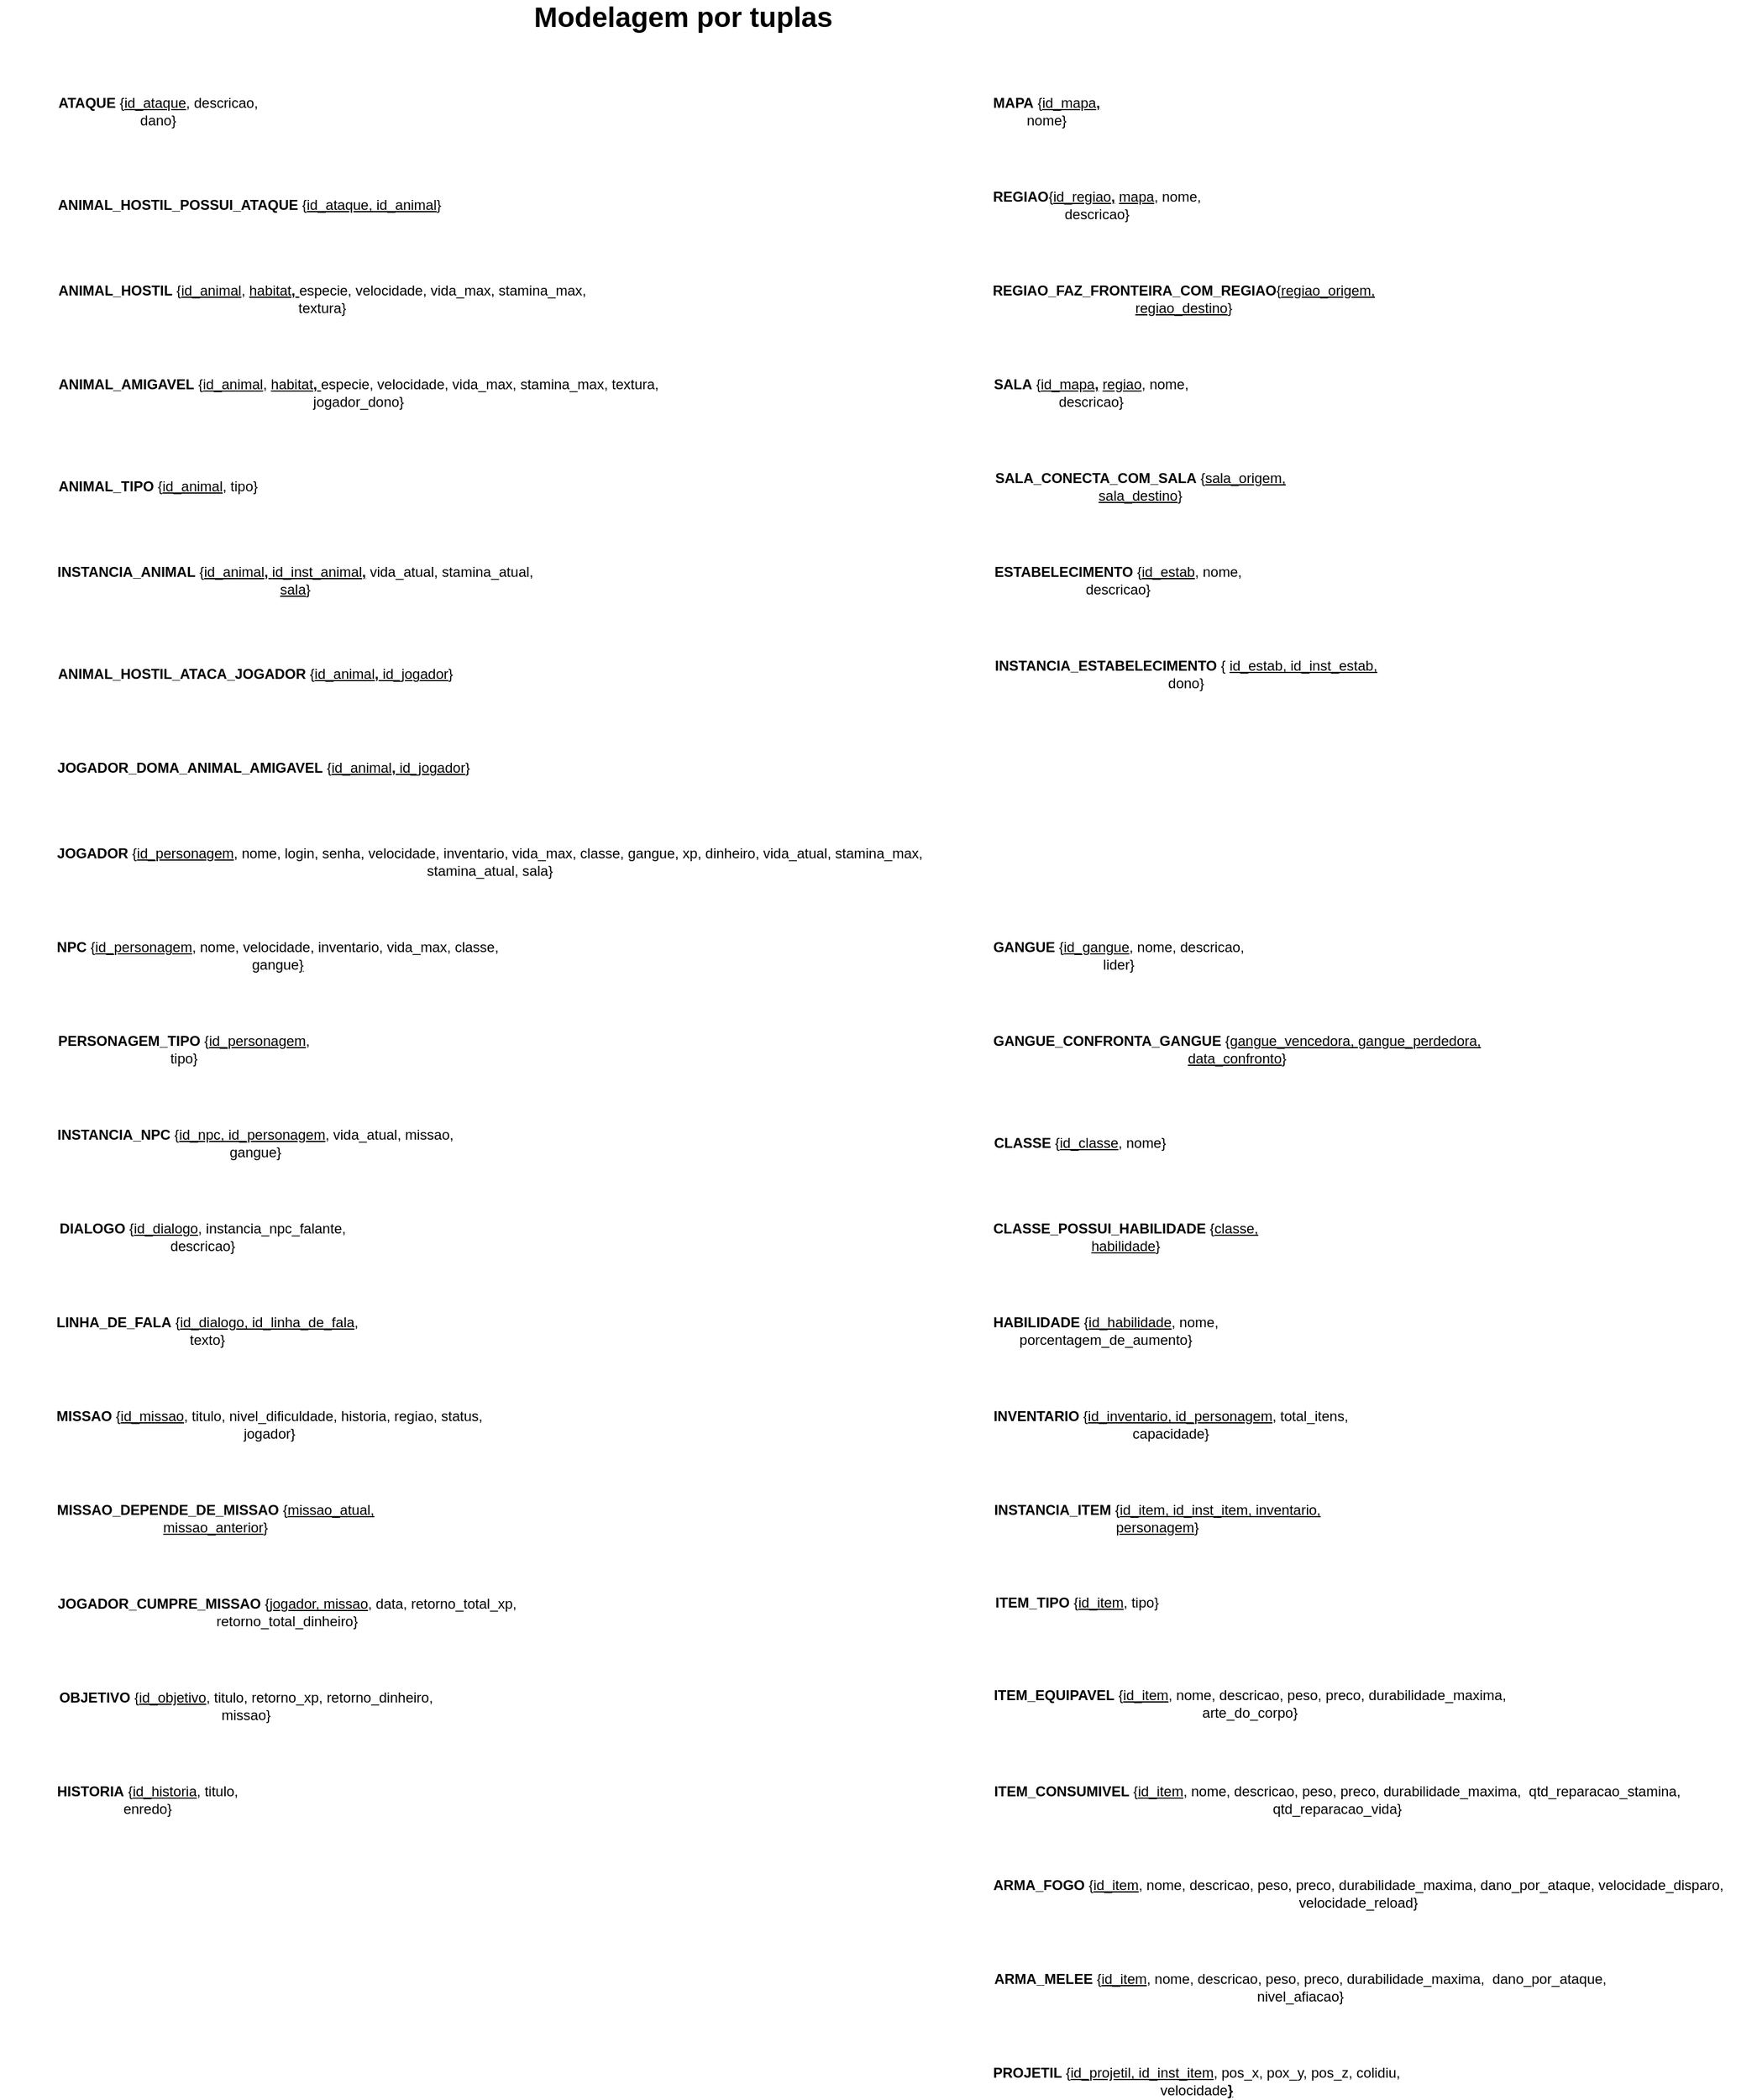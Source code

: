 <mxfile version="24.7.1" type="github">
  <diagram name="Página-1" id="fXSYrHH0r40WF7RT9Ph7">
    <mxGraphModel dx="1068" dy="3462" grid="1" gridSize="10" guides="1" tooltips="1" connect="1" arrows="1" fold="1" page="0" pageScale="1" pageWidth="827" pageHeight="1169" math="0" shadow="0">
      <root>
        <mxCell id="0" />
        <mxCell id="1" parent="0" />
        <mxCell id="FPdHVrewZq1G3l7FEMrT-16" value="&lt;font style=&quot;font-size: 24px;&quot;&gt;&lt;b&gt;Modelagem por tuplas&lt;/b&gt;&lt;/font&gt;" style="text;html=1;align=center;verticalAlign=middle;whiteSpace=wrap;rounded=0;" parent="1" vertex="1">
          <mxGeometry x="910" y="-2030" width="290" height="30" as="geometry" />
        </mxCell>
        <mxCell id="pfpjBua40EjQSp1BOsVJ-1" value="&lt;b&gt;ANIMAL_HOSTIL&amp;nbsp;&lt;/b&gt;{&lt;u&gt;id_animal&lt;/u&gt;, &lt;u&gt;habitat&lt;/u&gt;&lt;b&gt;&lt;u&gt;,&amp;nbsp;&lt;/u&gt;&lt;/b&gt;especie, velocidade, vida_max, stamina_max, textura}" style="text;html=1;align=center;verticalAlign=middle;whiteSpace=wrap;rounded=0;" parent="1" vertex="1">
          <mxGeometry x="512" y="-1790" width="470" height="30" as="geometry" />
        </mxCell>
        <mxCell id="pfpjBua40EjQSp1BOsVJ-2" value="&lt;b&gt;ANIMAL_AMIGAVEL&amp;nbsp;&lt;/b&gt;{&lt;u&gt;id_animal&lt;/u&gt;, &lt;u&gt;habitat&lt;/u&gt;&lt;u style=&quot;font-weight: bold;&quot;&gt;,&amp;nbsp;&lt;/u&gt;especie,&amp;nbsp;velocidade, vida_max, stamina_max, textura, jogador_dono}" style="text;html=1;align=center;verticalAlign=middle;whiteSpace=wrap;rounded=0;" parent="1" vertex="1">
          <mxGeometry x="498" y="-1710" width="560" height="30" as="geometry" />
        </mxCell>
        <mxCell id="pfpjBua40EjQSp1BOsVJ-3" value="&lt;b&gt;ATAQUE&lt;/b&gt;&amp;nbsp;{&lt;u&gt;id_ataque&lt;/u&gt;, descricao, dano}" style="text;align=center;verticalAlign=middle;whiteSpace=wrap;rounded=0;html=1;" parent="1" vertex="1">
          <mxGeometry x="507" y="-1950" width="200" height="30" as="geometry" />
        </mxCell>
        <mxCell id="pfpjBua40EjQSp1BOsVJ-4" value="&lt;b&gt;ANIMAL_HOSTIL_POSSUI_ATAQUE&lt;/b&gt;&amp;nbsp;{&lt;u&gt;id_ataque, id_animal&lt;/u&gt;}" style="text;align=center;verticalAlign=middle;whiteSpace=wrap;rounded=0;html=1;" parent="1" vertex="1">
          <mxGeometry x="520" y="-1870" width="330" height="30" as="geometry" />
        </mxCell>
        <mxCell id="pfpjBua40EjQSp1BOsVJ-9" value="&lt;b&gt;INSTANCIA_ANIMAL&lt;/b&gt;&amp;nbsp;{&lt;u&gt;id_animal&lt;/u&gt;&lt;u style=&quot;font-weight: bold;&quot;&gt;, &lt;/u&gt;&lt;u&gt;id_inst_animal&lt;/u&gt;&lt;u style=&quot;font-weight: bold;&quot;&gt;,&lt;/u&gt; vida_atual, stamina_atual, &lt;u&gt;sala&lt;/u&gt;}" style="text;align=center;verticalAlign=middle;whiteSpace=wrap;rounded=0;html=1;" parent="1" vertex="1">
          <mxGeometry x="514" y="-1550" width="420" height="30" as="geometry" />
        </mxCell>
        <mxCell id="pfpjBua40EjQSp1BOsVJ-10" value="&lt;b&gt;ANIMAL_TIPO&amp;nbsp;&lt;/b&gt;{&lt;u&gt;id_animal&lt;/u&gt;, tipo}" style="text;html=1;align=center;verticalAlign=middle;whiteSpace=wrap;rounded=0;" parent="1" vertex="1">
          <mxGeometry x="517" y="-1630" width="180" height="30" as="geometry" />
        </mxCell>
        <mxCell id="pfpjBua40EjQSp1BOsVJ-12" value="&lt;b&gt;ANIMAL_HOSTIL_ATACA_JOGADOR&lt;/b&gt;&amp;nbsp;{&lt;u&gt;id_animal&lt;/u&gt;&lt;u style=&quot;font-weight: bold;&quot;&gt;, &lt;/u&gt;&lt;u&gt;id_jogador&lt;/u&gt;}" style="text;align=center;verticalAlign=middle;whiteSpace=wrap;rounded=0;html=1;" parent="1" vertex="1">
          <mxGeometry x="520" y="-1470" width="340" height="30" as="geometry" />
        </mxCell>
        <mxCell id="pfpjBua40EjQSp1BOsVJ-13" value="&lt;b&gt;JOGADOR_DOMA_ANIMAL_AMIGAVEL&lt;/b&gt;&amp;nbsp;{&lt;u&gt;id_animal&lt;/u&gt;&lt;u style=&quot;font-weight: bold;&quot;&gt;, &lt;/u&gt;&lt;u&gt;id_jogador&lt;/u&gt;}" style="text;align=center;verticalAlign=middle;whiteSpace=wrap;rounded=0;html=1;" parent="1" vertex="1">
          <mxGeometry x="517" y="-1390" width="360" height="30" as="geometry" />
        </mxCell>
        <mxCell id="pfpjBua40EjQSp1BOsVJ-14" value="&lt;b&gt;REGIAO&lt;/b&gt;{&lt;u&gt;id_regiao&lt;/u&gt;&lt;u style=&quot;font-weight: bold;&quot;&gt;,&lt;/u&gt;&lt;span style=&quot;font-weight: bold;&quot;&gt;&amp;nbsp;&lt;/span&gt;&lt;u&gt;mapa&lt;/u&gt;, nome, descricao}" style="text;align=center;verticalAlign=middle;whiteSpace=wrap;rounded=0;html=1;" parent="1" vertex="1">
          <mxGeometry x="1293" y="-1870" width="230" height="30" as="geometry" />
        </mxCell>
        <mxCell id="pfpjBua40EjQSp1BOsVJ-15" value="&lt;b&gt;MAPA&amp;nbsp;&lt;/b&gt;{&lt;u style=&quot;&quot;&gt;id_mapa&lt;b&gt;,&lt;/b&gt;&lt;/u&gt; nome}" style="text;align=center;verticalAlign=middle;whiteSpace=wrap;rounded=0;html=1;" parent="1" vertex="1">
          <mxGeometry x="1300" y="-1950" width="130" height="30" as="geometry" />
        </mxCell>
        <mxCell id="pfpjBua40EjQSp1BOsVJ-16" value="&lt;b&gt;SALA&amp;nbsp;&lt;/b&gt;{&lt;u style=&quot;&quot;&gt;id_mapa&lt;b&gt;,&lt;/b&gt;&lt;/u&gt;&amp;nbsp;&lt;u&gt;regiao&lt;/u&gt;, nome, descricao}" style="text;align=center;verticalAlign=middle;whiteSpace=wrap;rounded=0;html=1;" parent="1" vertex="1">
          <mxGeometry x="1293" y="-1710" width="220" height="30" as="geometry" />
        </mxCell>
        <mxCell id="pfpjBua40EjQSp1BOsVJ-17" value="&lt;b&gt;REGIAO_FAZ_FRONTEIRA_COM_REGIAO&lt;/b&gt;{&lt;u&gt;regiao_origem, regiao_destino&lt;/u&gt;}" style="text;align=center;verticalAlign=middle;whiteSpace=wrap;rounded=0;html=1;" parent="1" vertex="1">
          <mxGeometry x="1277" y="-1790" width="410" height="30" as="geometry" />
        </mxCell>
        <mxCell id="pfpjBua40EjQSp1BOsVJ-18" value="&lt;b&gt;SALA_CONECTA_COM_SALA&amp;nbsp;&lt;/b&gt;{&lt;u&gt;sala_origem, sala_destino&lt;/u&gt;}" style="text;align=center;verticalAlign=middle;whiteSpace=wrap;rounded=0;html=1;" parent="1" vertex="1">
          <mxGeometry x="1285" y="-1630" width="320" height="30" as="geometry" />
        </mxCell>
        <mxCell id="pfpjBua40EjQSp1BOsVJ-19" value="&lt;b&gt;INSTANCIA_ESTABELECIMENTO&lt;/b&gt;&amp;nbsp;{ &lt;u&gt;id_estab, id_inst_estab,&lt;/u&gt; dono}" style="text;align=center;verticalAlign=middle;whiteSpace=wrap;rounded=0;html=1;" parent="1" vertex="1">
          <mxGeometry x="1304" y="-1470" width="360" height="30" as="geometry" />
        </mxCell>
        <mxCell id="pfpjBua40EjQSp1BOsVJ-20" value="&lt;b&gt;ESTABELECIMENTO&lt;/b&gt;&amp;nbsp;{&lt;u&gt;id_estab&lt;/u&gt;, nome, descricao}" style="text;align=center;verticalAlign=middle;whiteSpace=wrap;rounded=0;html=1;" parent="1" vertex="1">
          <mxGeometry x="1291" y="-1550" width="270" height="30" as="geometry" />
        </mxCell>
        <mxCell id="pfpjBua40EjQSp1BOsVJ-23" value="&lt;b&gt;INSTANCIA_NPC&lt;/b&gt; {&lt;u&gt;id_npc, id_personagem&lt;/u&gt;, vida_atual, missao, gangue}" style="text;align=center;verticalAlign=middle;whiteSpace=wrap;rounded=0;html=1;" parent="1" vertex="1">
          <mxGeometry x="506" y="-1070" width="368" height="30" as="geometry" />
        </mxCell>
        <mxCell id="pfpjBua40EjQSp1BOsVJ-24" value="&lt;div style=&quot;text-align: center;&quot;&gt;&lt;span style=&quot;background-color: initial; text-align: start;&quot;&gt;&lt;b&gt;JOGADOR&lt;/b&gt;&lt;/span&gt;&lt;span style=&quot;background-color: initial; text-wrap: nowrap; color: rgba(0, 0, 0, 0); font-family: monospace; font-size: 0px; text-align: start;&quot;&gt;%3CmxGraphModel%3E%3Croot%3E%3CmxCell%20id%3D%220%22%2F%3E%3CmxCell%20id%3D%221%22%20parent%3D%220%22%2F%3E%3CmxCell%20id%3D%222%22%20value%3D%22%26lt%3Bb%26gt%3BLINHAS_FALA%26lt%3B%2Fb%26gt%3B%26amp%3Bnbsp%3B%7Bid_dialogo(PK)%2C%20id_linha_de_fala(PK)%2C%20texto_fala%7D%22%20style%3D%22text%3Balign%3Dcenter%3BverticalAlign%3Dmiddle%3BwhiteSpace%3Dwrap%3Brounded%3D0%3Bhtml%3D1%3B%22%20vertex%3D%221%22%20parent%3D%221%22%3E%3CmxGeometry%20x%3D%22-282%22%20y%3D%22-1280%22%20width%3D%22352%22%20height%3D%2230%22%20as%3D%22geometry%22%2F%3E%3C%2FmxCell%3E%3C%2Froot%3E%3C%2FmxGraphMo&lt;/span&gt;&lt;span style=&quot;background-color: initial;&quot;&gt;&amp;nbsp;{&lt;u&gt;id_personagem&lt;/u&gt;, nome, login, senha, velocidade, inventario, vida_max, classe, gangue, xp, dinheiro, vida_atual, stamina_max, stamina_atual, sala}&lt;/span&gt;&lt;/div&gt;" style="text;align=center;verticalAlign=middle;whiteSpace=wrap;rounded=0;html=1;" parent="1" vertex="1">
          <mxGeometry x="500" y="-1310" width="780" height="30" as="geometry" />
        </mxCell>
        <mxCell id="pfpjBua40EjQSp1BOsVJ-25" value="&lt;div style=&quot;text-align: center;&quot;&gt;&lt;span style=&quot;background-color: initial; text-align: start;&quot;&gt;&lt;b&gt;NPC&lt;/b&gt;&lt;/span&gt;&lt;span style=&quot;background-color: initial; text-wrap: nowrap; color: rgba(0, 0, 0, 0); font-family: monospace; font-size: 0px; text-align: start;&quot;&gt;%3CmxGraphModel%3E%3Croot%3E%3CmxCell%20id%3D%220%22%2F%3E%3CmxCell%20id%3D%221%22%20parent%3D%220%22%2F%3E%3CmxCell%20id%3D%222%22%20value%3D%22%26lt%3Bb%26gt%3BLINHAS_FALA%26lt%3B%2Fb%26gt%3B%26amp%3Bnbsp%3B%7Bid_dialogo(PK)%2C%20id_linha_de_fala(PK)%2C%20texto_fala%7D%22%20style%3D%22text%3Balign%3Dcenter%3BverticalAlign%3Dmiddle%3BwhiteSpace%3Dwrap%3Brounded%3D0%3Bhtml%3D1%3B%22%20vertex%3D%221%22%20parent%3D%221%22%3E%3CmxGeometry%20x%3D%22-282%22%20y%3D%22-1280%22%20width%3D%22352%22%20height%3D%2230%22%20as%3D%22geometry%22%2F%3E%3C%2FmxCell%3E%3C%2Froot%3E%3C%2FmxGraphMo&lt;/span&gt;&lt;span style=&quot;background-color: initial;&quot;&gt;&amp;nbsp;{&lt;u&gt;id_personagem&lt;/u&gt;, nome, velocidade, inventario, vida_max, classe, gangue&lt;u&gt;}&lt;/u&gt;&lt;/span&gt;&lt;/div&gt;" style="text;align=center;verticalAlign=middle;whiteSpace=wrap;rounded=0;html=1;" parent="1" vertex="1">
          <mxGeometry x="514" y="-1230" width="390" height="30" as="geometry" />
        </mxCell>
        <mxCell id="8w56cwOerDfgHP29hOcv-1" value="&lt;div style=&quot;text-align: center;&quot;&gt;&lt;span style=&quot;background-color: initial; text-align: start;&quot;&gt;&lt;b&gt;PERSONAGEM_TIPO&lt;/b&gt;&lt;/span&gt;&lt;span style=&quot;background-color: initial; text-wrap: nowrap; color: rgba(0, 0, 0, 0); font-family: monospace; font-size: 0px; text-align: start;&quot;&gt;%3CmxGraphModel%3E%3Croot%3E%3CmxCell%20id%3D%220%22%2F%3E%3CmxCell%20id%3D%221%22%20parent%3D%220%22%2F%3E%3CmxCell%20id%3D%222%22%20value%3D%22%26lt%3Bb%26gt%3BLINHAS_FALA%26lt%3B%2Fb%26gt%3B%26amp%3Bnbsp%3B%7Bid_dialogo(PK)%2C%20id_linha_de_fala(PK)%2C%20texto_fala%7D%22%20style%3D%22text%3Balign%3Dcenter%3BverticalAlign%3Dmiddle%3BwhiteSpace%3Dwrap%3Brounded%3D0%3Bhtml%3D1%3B%22%20vertex%3D%221%22%20parent%3D%221%22%3E%3CmxGeometry%20x%3D%22-282%22%20y%3D%22-1280%22%20width%3D%22352%22%20height%3D%2230%22%20as%3D%22geometry%22%2F%3E%3C%2FmxCell%3E%3C%2Froot%3E%3C%2FmxGraphMo&lt;/span&gt;&lt;span style=&quot;background-color: initial;&quot;&gt;&amp;nbsp;{&lt;u&gt;id_personagem&lt;/u&gt;, tipo}&lt;/span&gt;&lt;/div&gt;" style="text;align=center;verticalAlign=middle;whiteSpace=wrap;rounded=0;html=1;" parent="1" vertex="1">
          <mxGeometry x="509" y="-1150" width="240" height="30" as="geometry" />
        </mxCell>
        <mxCell id="8w56cwOerDfgHP29hOcv-2" value="&lt;b&gt;DIALOGO&lt;/b&gt;&amp;nbsp;{&lt;u&gt;id_dialogo&lt;/u&gt;, instancia_npc_falante, descricao}" style="text;align=center;verticalAlign=middle;whiteSpace=wrap;rounded=0;html=1;" parent="1" vertex="1">
          <mxGeometry x="500" y="-990" width="290" height="30" as="geometry" />
        </mxCell>
        <mxCell id="8w56cwOerDfgHP29hOcv-3" value="&lt;b&gt;LINHA_DE_FALA&lt;/b&gt;&amp;nbsp;{&lt;u&gt;id_dialogo, id_linha_de_fala&lt;/u&gt;, texto}" style="text;align=center;verticalAlign=middle;whiteSpace=wrap;rounded=0;html=1;" parent="1" vertex="1">
          <mxGeometry x="504" y="-910" width="290" height="30" as="geometry" />
        </mxCell>
        <mxCell id="8w56cwOerDfgHP29hOcv-4" value="&lt;b&gt;MISSAO&lt;/b&gt;&lt;span style=&quot;color: rgba(0, 0, 0, 0); font-family: monospace; font-size: 0px; text-align: start; text-wrap: nowrap;&quot;&gt;%3CmxGraphModel%3E%3Croot%3E%3CmxCell%20id%3D%220%22%2F%3E%3CmxCell%20id%3D%221%22%20parent%3D%220%22%2F%3E%3CmxCell%20id%3D%222%22%20value%3D%22%26lt%3Bb%26gt%3BLINHAS_FALA%26lt%3B%2Fb%26gt%3B%26amp%3Bnbsp%3B%7Bid_dialogo(PK)%2C%20id_linha_de_fala(PK)%2C%20texto_fala%7D%22%20style%3D%22text%3Balign%3Dcenter%3BverticalAlign%3Dmiddle%3BwhiteSpace%3Dwrap%3Brounded%3D0%3Bhtml%3D1%3B%22%20vertex%3D%221%22%20parent%3D%221%22%3E%3CmxGeometry%20x%3D%22-282%22%20y%3D%22-1280%22%20width%3D%22352%22%20height%3D%2230%22%20as%3D%22geometry%22%2F%3E%3C%2FmxCell%3E%3C%2Froot%3E%3C%2FmxGraphMo&lt;/span&gt;&amp;nbsp;{&lt;u&gt;id_missao&lt;/u&gt;, titulo, nivel_dificuldade, historia, regiao, status, jogador}" style="text;align=center;verticalAlign=middle;whiteSpace=wrap;rounded=0;html=1;" parent="1" vertex="1">
          <mxGeometry x="507" y="-830" width="390" height="30" as="geometry" />
        </mxCell>
        <mxCell id="8w56cwOerDfgHP29hOcv-5" value="&lt;div style=&quot;text-align: center;&quot;&gt;&lt;span style=&quot;background-color: initial; text-align: start;&quot;&gt;&lt;b&gt;HISTORIA&lt;/b&gt;&lt;/span&gt;&lt;span style=&quot;background-color: initial; text-wrap: nowrap; color: rgba(0, 0, 0, 0); font-family: monospace; font-size: 0px; text-align: start;&quot;&gt;%3CmxGraphModel%3E%3Croot%3E%3CmxCell%20id%3D%220%22%2F%3E%3CmxCell%20id%3D%221%22%20parent%3D%220%22%2F%3E%3CmxCell%20id%3D%222%22%20value%3D%22%26lt%3Bb%26gt%3BLINHAS_FALA%26lt%3B%2Fb%26gt%3B%26amp%3Bnbsp%3B%7Bid_dialogo(PK)%2C%20id_linha_de_fala(PK)%2C%20texto_fala%7D%22%20style%3D%22text%3Balign%3Dcenter%3BverticalAlign%3Dmiddle%3BwhiteSpace%3Dwrap%3Brounded%3D0%3Bhtml%3D1%3B%22%20vertex%3D%221%22%20parent%3D%221%22%3E%3CmxGeometry%20x%3D%22-282%22%20y%3D%22-1280%22%20width%3D%22352%22%20height%3D%2230%22%20as%3D%22geometry%22%2F%3E%3C%2FmxCell%3E%3C%2Froot%3E%3C%2FmxGraphMo&lt;/span&gt;&lt;span style=&quot;background-color: initial;&quot;&gt;&amp;nbsp;{&lt;u&gt;id_historia&lt;/u&gt;, titulo, enredo}&lt;/span&gt;&lt;/div&gt;" style="text;align=center;verticalAlign=middle;whiteSpace=wrap;rounded=0;html=1;" parent="1" vertex="1">
          <mxGeometry x="498" y="-510" width="200" height="30" as="geometry" />
        </mxCell>
        <mxCell id="8w56cwOerDfgHP29hOcv-6" value="&lt;div style=&quot;text-align: center;&quot;&gt;&lt;span style=&quot;background-color: initial; text-align: start;&quot;&gt;&lt;b&gt;OBJETIVO&lt;/b&gt;&lt;/span&gt;&lt;span style=&quot;background-color: initial; text-wrap: nowrap; color: rgba(0, 0, 0, 0); font-family: monospace; font-size: 0px; text-align: start;&quot;&gt;%3CmxGraphModel%3E%3Croot%3E%3CmxCell%20id%3D%220%22%2F%3E%3CmxCell%20id%3D%221%22%20parent%3D%220%22%2F%3E%3CmxCell%20id%3D%222%22%20value%3D%22%26lt%3Bb%26gt%3BLINHAS_FALA%26lt%3B%2Fb%26gt%3B%26amp%3Bnbsp%3B%7Bid_dialogo(PK)%2C%20id_linha_de_fala(PK)%2C%20texto_fala%7D%22%20style%3D%22text%3Balign%3Dcenter%3BverticalAlign%3Dmiddle%3BwhiteSpace%3Dwrap%3Brounded%3D0%3Bhtml%3D1%3B%22%20vertex%3D%221%22%20parent%3D%221%22%3E%3CmxGeometry%20x%3D%22-282%22%20y%3D%22-1280%22%20width%3D%22352%22%20height%3D%2230%22%20as%3D%22geometry%22%2F%3E%3C%2FmxCell%3E%3C%2Froot%3E%3C%2FmxGraphMo&lt;/span&gt;&lt;span style=&quot;background-color: initial;&quot;&gt;&amp;nbsp;{&lt;u&gt;id_objetivo&lt;/u&gt;, titulo,&amp;nbsp;retorno_xp, retorno_dinheiro, missao}&lt;/span&gt;&lt;/div&gt;" style="text;align=center;verticalAlign=middle;whiteSpace=wrap;rounded=0;html=1;" parent="1" vertex="1">
          <mxGeometry x="507" y="-590" width="350" height="30" as="geometry" />
        </mxCell>
        <mxCell id="8w56cwOerDfgHP29hOcv-7" value="&lt;b&gt;MISSAO_DEPENDE_DE_MISSAO&lt;/b&gt;&lt;span style=&quot;color: rgba(0, 0, 0, 0); font-family: monospace; font-size: 0px; text-align: start; text-wrap: nowrap;&quot;&gt;%3CmxGraphModel%3E%3Croot%3E%3CmxCell%20id%3D%220%22%2F%3E%3CmxCell%20id%3D%221%22%20parent%3D%220%22%2F%3E%3CmxCell%20id%3D%222%22%20value%3D%22%26lt%3Bb%26gt%3BLINHAS_FALA%26lt%3B%2Fb%26gt%3B%26amp%3Bnbsp%3B%7Bid_dialogo(PK)%2C%20id_linha_de_fala(PK)%2C%20texto_fala%7D%22%20style%3D%22text%3Balign%3Dcenter%3BverticalAlign%3Dmiddle%3BwhiteSpace%3Dwrap%3Brounded%3D0%3Bhtml%3D1%3B%22%20vertex%3D%221%22%20parent%3D%221%22%3E%3CmxGeometry%20x%3D%22-282%22%20y%3D%22-1280%22%20width%3D%22352%22%20height%3D%2230%22%20as%3D%22geometry%22%2F%3E%3C%2FmxCell%3E%3C%2Froot%3E%3C%2FmxGraphMo&lt;/span&gt;&amp;nbsp;{&lt;u&gt;missao_atual, missao_anterior&lt;/u&gt;}" style="text;align=center;verticalAlign=middle;whiteSpace=wrap;rounded=0;html=1;" parent="1" vertex="1">
          <mxGeometry x="481" y="-750" width="350" height="30" as="geometry" />
        </mxCell>
        <mxCell id="xpjfr03tc90BIfNNLr1k-1" value="&lt;b&gt;JOGADOR_CUMPRE_MISSAO&lt;/b&gt;&lt;span style=&quot;color: rgba(0, 0, 0, 0); font-family: monospace; font-size: 0px; text-align: start; text-wrap: nowrap;&quot;&gt;%3CmxGraphModel%3E%3Croot%3E%3CmxCell%20id%3D%220%22%2F%3E%3CmxCell%20id%3D%221%22%20parent%3D%220%22%2F%3E%3CmxCell%20id%3D%222%22%20value%3D%22%26lt%3Bb%26gt%3BLINHAS_FALA%26lt%3B%2Fb%26gt%3B%26amp%3Bnbsp%3B%7Bid_dialogo(PK)%2C%20id_linha_de_fala(PK)%2C%20texto_fala%7D%22%20style%3D%22text%3Balign%3Dcenter%3BverticalAlign%3Dmiddle%3BwhiteSpace%3Dwrap%3Brounded%3D0%3Bhtml%3D1%3B%22%20vertex%3D%221%22%20parent%3D%221%22%3E%3CmxGeometry%20x%3D%22-282%22%20y%3D%22-1280%22%20width%3D%22352%22%20height%3D%2230%22%20as%3D%22geometry%22%2F%3E%3C%2FmxCell%3E%3C%2Froot%3E%3C%2FmxGraphMo&lt;/span&gt;&amp;nbsp;{&lt;u&gt;jogador,&amp;nbsp;missao&lt;/u&gt;, data, retorno_total_xp, retorno_total_dinheiro}" style="text;align=center;verticalAlign=middle;whiteSpace=wrap;rounded=0;html=1;" parent="1" vertex="1">
          <mxGeometry x="472" y="-670" width="490" height="30" as="geometry" />
        </mxCell>
        <mxCell id="xpjfr03tc90BIfNNLr1k-2" value="&lt;div style=&quot;text-align: center;&quot;&gt;&lt;span style=&quot;background-color: initial; text-align: start;&quot;&gt;&lt;b&gt;GANGUE&lt;/b&gt;&lt;/span&gt;&lt;span style=&quot;background-color: initial; text-wrap: nowrap; color: rgba(0, 0, 0, 0); font-family: monospace; font-size: 0px; text-align: start;&quot;&gt;%3CmxGraphModel%3E%3Croot%3E%3CmxCell%20id%3D%220%22%2F%3E%3CmxCell%20id%3D%221%22%20parent%3D%220%22%2F%3E%3CmxCell%20id%3D%222%22%20value%3D%22%26lt%3Bb%26gt%3BLINHAS_FALA%26lt%3B%2Fb%26gt%3B%26amp%3Bnbsp%3B%7Bid_dialogo(PK)%2C%20id_linha_de_fala(PK)%2C%20texto_fala%7D%22%20style%3D%22text%3Balign%3Dcenter%3BverticalAlign%3Dmiddle%3BwhiteSpace%3Dwrap%3Brounded%3D0%3Bhtml%3D1%3B%22%20vertex%3D%221%22%20parent%3D%221%22%3E%3CmxGeometry%20x%3D%22-282%22%20y%3D%22-1280%22%20width%3D%22352%22%20height%3D%2230%22%20as%3D%22geometry%22%2F%3E%3C%2FmxCell%3E%3C%2Froot%3E%3C%2FmxGraphMo&lt;/span&gt;&lt;span style=&quot;background-color: initial;&quot;&gt;&amp;nbsp;{&lt;u&gt;id_gangue&lt;/u&gt;, nome, descricao, lider}&lt;/span&gt;&lt;/div&gt;" style="text;align=center;verticalAlign=middle;whiteSpace=wrap;rounded=0;html=1;" parent="1" vertex="1">
          <mxGeometry x="1307" y="-1230" width="239" height="30" as="geometry" />
        </mxCell>
        <mxCell id="xpjfr03tc90BIfNNLr1k-3" value="&lt;b&gt;CLASSE&lt;/b&gt; {&lt;u&gt;id_classe&lt;/u&gt;, nome}" style="text;align=center;verticalAlign=middle;whiteSpace=wrap;rounded=0;html=1;" parent="1" vertex="1">
          <mxGeometry x="1319" y="-1070" width="149" height="30" as="geometry" />
        </mxCell>
        <mxCell id="xpjfr03tc90BIfNNLr1k-4" value="&lt;b&gt;HABILIDADE&lt;/b&gt;&amp;nbsp;{&lt;u&gt;id_habilidade&lt;/u&gt;, nome, porcentagem_de_aumento}" style="text;align=center;verticalAlign=middle;whiteSpace=wrap;rounded=0;html=1;" parent="1" vertex="1">
          <mxGeometry x="1251" y="-910" width="329" height="30" as="geometry" />
        </mxCell>
        <mxCell id="xpjfr03tc90BIfNNLr1k-5" value="&lt;b&gt;CLASSE_POSSUI_HABILIDADE&lt;/b&gt;&amp;nbsp;{&lt;u&gt;classe, habilidade&lt;/u&gt;}" style="text;align=center;verticalAlign=middle;whiteSpace=wrap;rounded=0;html=1;" parent="1" vertex="1">
          <mxGeometry x="1288" y="-990" width="289" height="30" as="geometry" />
        </mxCell>
        <mxCell id="xpjfr03tc90BIfNNLr1k-6" value="&lt;div style=&quot;text-align: center;&quot;&gt;&lt;span style=&quot;background-color: initial; text-align: start;&quot;&gt;&lt;b&gt;GANGUE_CONFRONTA_GANGUE&lt;/b&gt;&lt;/span&gt;&lt;span style=&quot;background-color: initial; text-wrap: nowrap; color: rgba(0, 0, 0, 0); font-family: monospace; font-size: 0px; text-align: start;&quot;&gt;%3CmxGraphModel%3E%3Croot%3E%3CmxCell%20id%3D%220%22%2F%3E%3CmxCell%20id%3D%221%22%20parent%3D%220%22%2F%3E%3CmxCell%20id%3D%222%22%20value%3D%22%26lt%3Bb%26gt%3BLINHAS_FALA%26lt%3B%2Fb%26gt%3B%26amp%3Bnbsp%3B%7Bid_dialogo(PK)%2C%20id_linha_de_fala(PK)%2C%20texto_fala%7D%22%20style%3D%22text%3Balign%3Dcenter%3BverticalAlign%3Dmiddle%3BwhiteSpace%3Dwrap%3Brounded%3D0%3Bhtml%3D1%3B%22%20vertex%3D%221%22%20parent%3D%221%22%3E%3CmxGeometry%20x%3D%22-282%22%20y%3D%22-1280%22%20width%3D%22352%22%20height%3D%2230%22%20as%3D%22geometry%22%2F%3E%3C%2FmxCell%3E%3C%2Froot%3E%3C%2FmxGraphMo&lt;/span&gt;&lt;span style=&quot;background-color: initial;&quot;&gt;&amp;nbsp;{&lt;u&gt;gangue_vencedora, gangue_perdedora, data_confronto&lt;/u&gt;}&lt;/span&gt;&lt;/div&gt;" style="text;align=center;verticalAlign=middle;whiteSpace=wrap;rounded=0;html=1;" parent="1" vertex="1">
          <mxGeometry x="1288" y="-1150" width="479" height="30" as="geometry" />
        </mxCell>
        <mxCell id="ACeICVUY1d-nnHOsqDFH-2" value="&lt;div style=&quot;text-align: center;&quot;&gt;&lt;span style=&quot;background-color: initial; text-align: start;&quot;&gt;&lt;b&gt;INSTANCIA_ITEM&lt;/b&gt;&lt;/span&gt;&lt;span style=&quot;background-color: initial; text-wrap: nowrap; color: rgba(0, 0, 0, 0); font-family: monospace; font-size: 0px; text-align: start;&quot;&gt;%3CmxGraphModel%3E%3Croot%3E%3CmxCell%20id%3D%220%22%2F%3E%3CmxCell%20id%3D%221%22%20parent%3D%220%22%2F%3E%3CmxCell%20id%3D%222%22%20value%3D%22%26lt%3Bb%26gt%3BLINHAS_FALA%26lt%3B%2Fb%26gt%3B%26amp%3Bnbsp%3B%7Bid_dialogo(PK)%2C%20id_linha_de_fala(PK)%2C%20texto_fala%7D%22%20style%3D%22text%3Balign%3Dcenter%3BverticalAlign%3Dmiddle%3BwhiteSpace%3Dwrap%3Brounded%3D0%3Bhtml%3D1%3B%22%20vertex%3D%221%22%20parent%3D%221%22%3E%3CmxGeometry%20x%3D%22-282%22%20y%3D%22-1280%22%20width%3D%22352%22%20height%3D%2230%22%20as%3D%22geometry%22%2F%3E%3C%2FmxCell%3E%3C%2Froot%3E%3C%2FmxGraphMo&lt;/span&gt;&lt;span style=&quot;background-color: initial;&quot;&gt;&amp;nbsp;{&lt;u&gt;id_item, id_inst_item, inventario, personagem&lt;/u&gt;}&lt;/span&gt;&lt;/div&gt;" style="text;align=center;verticalAlign=middle;whiteSpace=wrap;rounded=0;html=1;" parent="1" vertex="1">
          <mxGeometry x="1284" y="-750" width="351" height="30" as="geometry" />
        </mxCell>
        <mxCell id="ACeICVUY1d-nnHOsqDFH-3" value="&lt;div style=&quot;text-align: center;&quot;&gt;&lt;span style=&quot;background-color: initial; text-align: start;&quot;&gt;&lt;b&gt;INVENTARIO&lt;/b&gt;&lt;/span&gt;&lt;span style=&quot;background-color: initial; text-wrap: nowrap; color: rgba(0, 0, 0, 0); font-family: monospace; font-size: 0px; text-align: start;&quot;&gt;%3CmxGraphModel%3E%3Croot%3E%3CmxCell%20id%3D%220%22%2F%3E%3CmxCell%20id%3D%221%22%20parent%3D%220%22%2F%3E%3CmxCell%20id%3D%222%22%20value%3D%22%26lt%3Bb%26gt%3BLINHAS_FALA%26lt%3B%2Fb%26gt%3B%26amp%3Bnbsp%3B%7Bid_dialogo(PK)%2C%20id_linha_de_fala(PK)%2C%20texto_fala%7D%22%20style%3D%22text%3Balign%3Dcenter%3BverticalAlign%3Dmiddle%3BwhiteSpace%3Dwrap%3Brounded%3D0%3Bhtml%3D1%3B%22%20vertex%3D%221%22%20parent%3D%221%22%3E%3CmxGeometry%20x%3D%22-282%22%20y%3D%22-1280%22%20width%3D%22352%22%20height%3D%2230%22%20as%3D%22geometry%22%2F%3E%3C%2FmxCell%3E%3C%2Froot%3E%3C%2FmxGraphMo&lt;/span&gt;&lt;span style=&quot;background-color: initial;&quot;&gt;&amp;nbsp;{&lt;u&gt;id_inventario, id_personagem&lt;/u&gt;, total_itens, capacidade}&lt;/span&gt;&lt;/div&gt;" style="text;align=center;verticalAlign=middle;whiteSpace=wrap;rounded=0;html=1;" parent="1" vertex="1">
          <mxGeometry x="1291" y="-830" width="360" height="30" as="geometry" />
        </mxCell>
        <mxCell id="ACeICVUY1d-nnHOsqDFH-4" value="&lt;div style=&quot;text-align: center;&quot;&gt;&lt;span style=&quot;background-color: initial; text-align: start;&quot;&gt;&lt;b&gt;ITEM_CONSUMIVEL&lt;/b&gt;&lt;/span&gt;&lt;span style=&quot;background-color: initial; text-wrap: nowrap; color: rgba(0, 0, 0, 0); font-family: monospace; font-size: 0px; text-align: start;&quot;&gt;%3CmxGraphModel%3E%3Croot%3E%3CmxCell%20id%3D%220%22%2F%3E%3CmxCell%20id%3D%221%22%20parent%3D%220%22%2F%3E%3CmxCell%20id%3D%222%22%20value%3D%22%26lt%3Bb%26gt%3BLINHAS_FALA%26lt%3B%2Fb%26gt%3B%26amp%3Bnbsp%3B%7Bid_dialogo(PK)%2C%20id_linha_de_fala(PK)%2C%20texto_fala%7D%22%20style%3D%22text%3Balign%3Dcenter%3BverticalAlign%3Dmiddle%3BwhiteSpace%3Dwrap%3Brounded%3D0%3Bhtml%3D1%3B%22%20vertex%3D%221%22%20parent%3D%221%22%3E%3CmxGeometry%20x%3D%22-282%22%20y%3D%22-1280%22%20width%3D%22352%22%20height%3D%2230%22%20as%3D%22geometry%22%2F%3E%3C%2FmxCell%3E%3C%2Froot%3E%3C%2FmxGraphMo_con&lt;/span&gt;&lt;span style=&quot;background-color: initial;&quot;&gt;&amp;nbsp;{&lt;/span&gt;&lt;u style=&quot;background-color: initial;&quot;&gt;id_item&lt;/u&gt;&lt;span style=&quot;background-color: initial;&quot;&gt;, nome, descricao, peso, preco, durabilidade_maxima,&lt;/span&gt;&lt;span style=&quot;background-color: initial;&quot;&gt;&amp;nbsp;&lt;/span&gt;&lt;span style=&quot;background-color: initial;&quot;&gt;&amp;nbsp;qtd_reparacao_stamina, qtd_reparacao_vida}&lt;/span&gt;&lt;/div&gt;" style="text;align=center;verticalAlign=middle;whiteSpace=wrap;rounded=0;html=1;" parent="1" vertex="1">
          <mxGeometry x="1284" y="-510" width="658" height="30" as="geometry" />
        </mxCell>
        <mxCell id="ACeICVUY1d-nnHOsqDFH-6" value="&lt;div style=&quot;text-align: center;&quot;&gt;&lt;span style=&quot;background-color: initial; text-align: start;&quot;&gt;&lt;b&gt;ITEM_EQUIPAVEL&lt;/b&gt;&lt;/span&gt;&lt;span style=&quot;background-color: initial; text-wrap: nowrap; color: rgba(0, 0, 0, 0); font-family: monospace; font-size: 0px; text-align: start;&quot;&gt;%3CmxGraphModel%3E%3Croot%3E%3CmxCell%20id%3D%220%22%2F%3E%3CmxCell%20id%3D%221%22%20parent%3D%220%22%2F%3E%3CmxCell%20id%3D%222%22%20value%3D%22%26lt%3Bb%26gt%3BLINHAS_FALA%26lt%3B%2Fb%26gt%3B%26amp%3Bnbsp%3B%7Bid_dialogo(PK)%2C%20id_linha_de_fala(PK)%2C%20texto_fala%7D%22%20style%3D%22text%3Balign%3Dcenter%3BverticalAlign%3Dmiddle%3BwhiteSpace%3Dwrap%3Brounded%3D0%3Bhtml%3D1%3B%22%20vertex%3D%221%22%20parent%3D%221%22%3E%3CmxGeometry%20x%3D%22-282%22%20y%3D%22-1280%22%20width%3D%22352%22%20height%3D%2230%22%20as%3D%22geometry%22%2F%3E%3C%2FmxCell%3E%3C%2Froot%3E%3C%2FmxGraphMo&lt;/span&gt;&lt;span style=&quot;background-color: initial;&quot;&gt;&amp;nbsp;{&lt;u&gt;id_item&lt;/u&gt;, nome, descricao, peso, preco, durabilidade_maxima, arte_do_corpo}&lt;/span&gt;&lt;/div&gt;" style="text;align=center;verticalAlign=middle;whiteSpace=wrap;rounded=0;html=1;" parent="1" vertex="1">
          <mxGeometry x="1288" y="-592" width="501" height="30" as="geometry" />
        </mxCell>
        <mxCell id="ACeICVUY1d-nnHOsqDFH-7" value="&lt;div style=&quot;text-align: center;&quot;&gt;&lt;span style=&quot;background-color: initial; text-align: start;&quot;&gt;&lt;b&gt;ITEM_TIPO&lt;/b&gt;&lt;/span&gt;&lt;span style=&quot;background-color: initial; text-wrap: nowrap; color: rgba(0, 0, 0, 0); font-family: monospace; font-size: 0px; text-align: start;&quot;&gt;%3CmxGraphModel%3E%3Croot%3E%3CmxCell%20id%3D%220%22%2F%3E%3CmxCell%20id%3D%221%22%20parent%3D%220%22%2F%3E%3CmxCell%20id%3D%222%22%20value%3D%22%26lt%3Bb%26gt%3BLINHAS_FALA%26lt%3B%2Fb%26gt%3B%26amp%3Bnbsp%3B%7Bid_dialogo(PK)%2C%20id_linha_de_fala(PK)%2C%20texto_fala%7D%22%20style%3D%22text%3Balign%3Dcenter%3BverticalAlign%3Dmiddle%3BwhiteSpace%3Dwrap%3Brounded%3D0%3Bhtml%3D1%3B%22%20vertex%3D%221%22%20parent%3D%221%22%3E%3CmxGeometry%20x%3D%22-282%22%20y%3D%22-1280%22%20width%3D%22352%22%20height%3D%2230%22%20as%3D%22geometry%22%2F%3E%3C%2FmxCell%3E%3C%2Froot%3E%3C%2FmxGraphMo&lt;/span&gt;&lt;span style=&quot;background-color: initial;&quot;&gt;&amp;nbsp;{&lt;u&gt;id_item&lt;/u&gt;, tipo}&lt;/span&gt;&lt;/div&gt;" style="text;align=center;verticalAlign=middle;whiteSpace=wrap;rounded=0;html=1;" parent="1" vertex="1">
          <mxGeometry x="1316" y="-678" width="150" height="30" as="geometry" />
        </mxCell>
        <mxCell id="ACeICVUY1d-nnHOsqDFH-8" value="&lt;b&gt;ARMA_MELEE&lt;/b&gt;&amp;nbsp;{&lt;u&gt;id_item&lt;/u&gt;, nome, descricao, peso, preco, durabilidade_maxima,&amp;nbsp;&amp;nbsp;dano_por_ataque, nivel_afiacao}" style="text;align=center;verticalAlign=middle;whiteSpace=wrap;rounded=0;html=1;" parent="1" vertex="1">
          <mxGeometry x="1301" y="-350" width="561" height="30" as="geometry" />
        </mxCell>
        <mxCell id="ACeICVUY1d-nnHOsqDFH-14" value="&lt;b&gt;PROJETIL&lt;/b&gt;&amp;nbsp;{&lt;u style=&quot;&quot;&gt;id_projetil, id_inst_item&lt;/u&gt;, pos_x, pox_y, pos_z, colidiu, velocidade&lt;u&gt;&lt;b&gt;}&lt;/b&gt;&lt;/u&gt;" style="text;align=center;verticalAlign=middle;whiteSpace=wrap;rounded=0;html=1;" parent="1" vertex="1">
          <mxGeometry x="1292" y="-270" width="401.5" height="30" as="geometry" />
        </mxCell>
        <mxCell id="ACeICVUY1d-nnHOsqDFH-15" value="&lt;b&gt;ARMA_FOGO&lt;/b&gt; {&lt;u&gt;id_item&lt;/u&gt;, nome, descricao, peso, preco, durabilidade_maxima, dano_por_ataque, velocidade_disparo, velocidade_reload}" style="text;align=center;verticalAlign=middle;whiteSpace=wrap;rounded=0;html=1;" parent="1" vertex="1">
          <mxGeometry x="1292" y="-430" width="678" height="30" as="geometry" />
        </mxCell>
      </root>
    </mxGraphModel>
  </diagram>
</mxfile>
